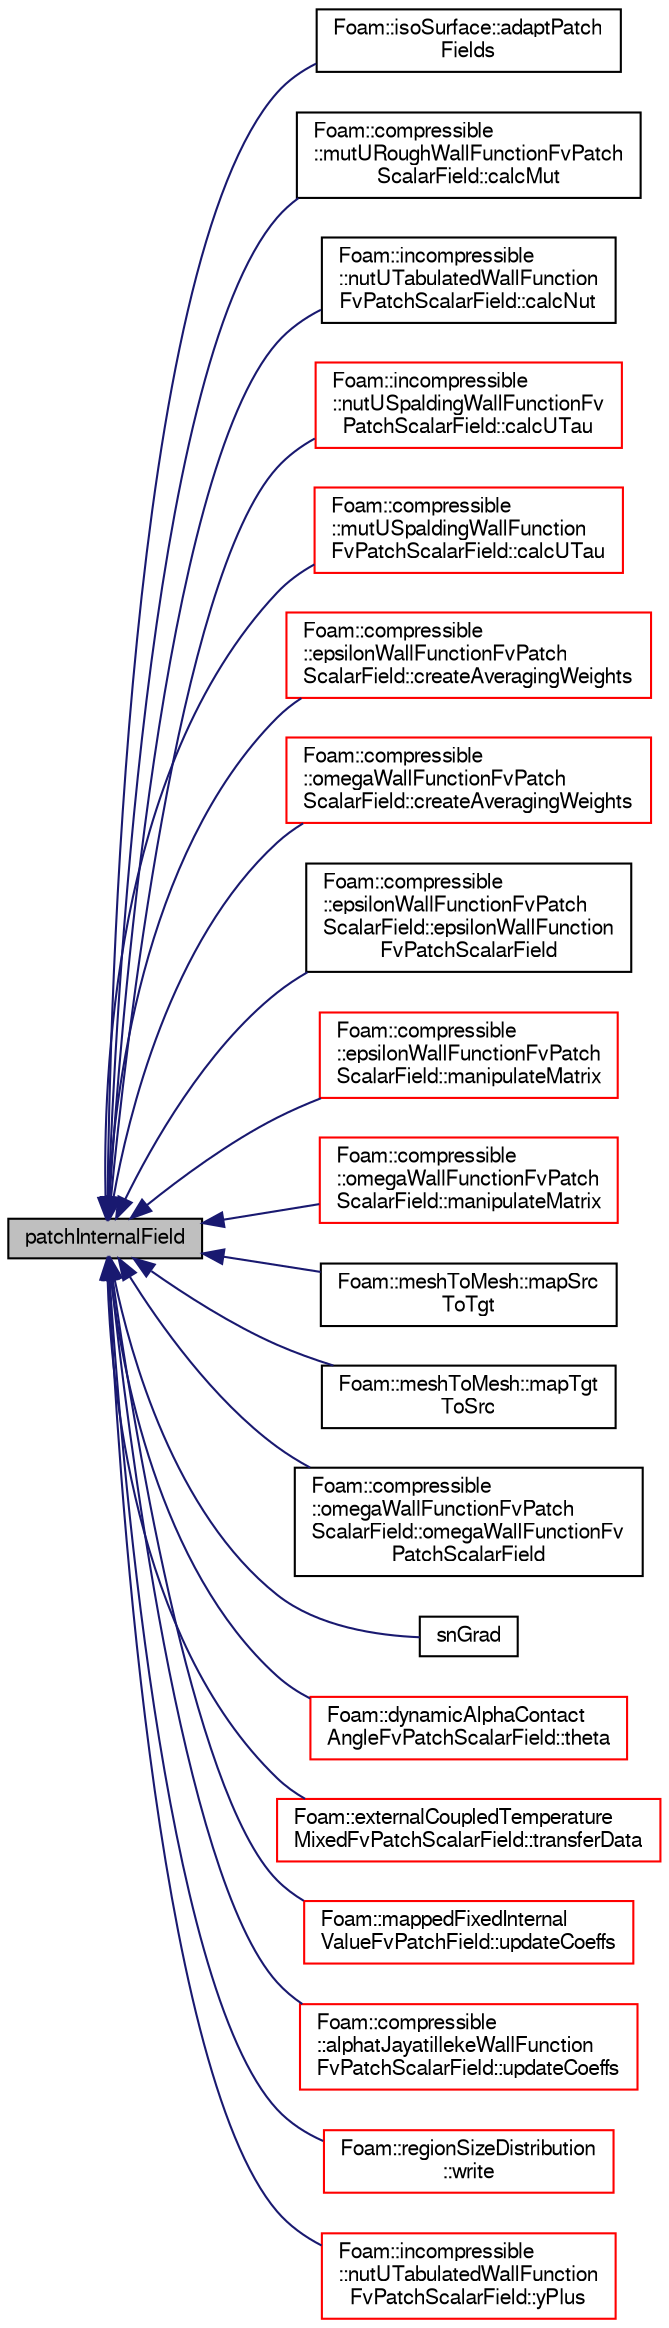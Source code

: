 digraph "patchInternalField"
{
  bgcolor="transparent";
  edge [fontname="FreeSans",fontsize="10",labelfontname="FreeSans",labelfontsize="10"];
  node [fontname="FreeSans",fontsize="10",shape=record];
  rankdir="LR";
  Node1342 [label="patchInternalField",height=0.2,width=0.4,color="black", fillcolor="grey75", style="filled", fontcolor="black"];
  Node1342 -> Node1343 [dir="back",color="midnightblue",fontsize="10",style="solid",fontname="FreeSans"];
  Node1343 [label="Foam::isoSurface::adaptPatch\lFields",height=0.2,width=0.4,color="black",URL="$a29346.html#a1f3e6ea9cc829d5a8fb0f0bb735cc434"];
  Node1342 -> Node1344 [dir="back",color="midnightblue",fontsize="10",style="solid",fontname="FreeSans"];
  Node1344 [label="Foam::compressible\l::mutURoughWallFunctionFvPatch\lScalarField::calcMut",height=0.2,width=0.4,color="black",URL="$a30710.html#a4556308ace319e9b6f84ab3f887a601c",tooltip="Calculate the turbulence viscosity. "];
  Node1342 -> Node1345 [dir="back",color="midnightblue",fontsize="10",style="solid",fontname="FreeSans"];
  Node1345 [label="Foam::incompressible\l::nutUTabulatedWallFunction\lFvPatchScalarField::calcNut",height=0.2,width=0.4,color="black",URL="$a30998.html#a770ef88c60cd370e9d4eacc46f774f07",tooltip="Calculate the turbulence viscosity. "];
  Node1342 -> Node1346 [dir="back",color="midnightblue",fontsize="10",style="solid",fontname="FreeSans"];
  Node1346 [label="Foam::incompressible\l::nutUSpaldingWallFunctionFv\lPatchScalarField::calcUTau",height=0.2,width=0.4,color="red",URL="$a30994.html#a24807ec3405a761fb6380573614a3040",tooltip="Calculate the friction velocity. "];
  Node1342 -> Node1350 [dir="back",color="midnightblue",fontsize="10",style="solid",fontname="FreeSans"];
  Node1350 [label="Foam::compressible\l::mutUSpaldingWallFunction\lFvPatchScalarField::calcUTau",height=0.2,width=0.4,color="red",URL="$a30714.html#a24807ec3405a761fb6380573614a3040",tooltip="Calculate the friction velocity. "];
  Node1342 -> Node1354 [dir="back",color="midnightblue",fontsize="10",style="solid",fontname="FreeSans"];
  Node1354 [label="Foam::compressible\l::epsilonWallFunctionFvPatch\lScalarField::createAveragingWeights",height=0.2,width=0.4,color="red",URL="$a30682.html#a7e3f26a2eb2d1d475fca3c80c5fa26f0",tooltip="Create the averaging weights for cells which are bounded by. "];
  Node1342 -> Node1357 [dir="back",color="midnightblue",fontsize="10",style="solid",fontname="FreeSans"];
  Node1357 [label="Foam::compressible\l::omegaWallFunctionFvPatch\lScalarField::createAveragingWeights",height=0.2,width=0.4,color="red",URL="$a30726.html#a7e3f26a2eb2d1d475fca3c80c5fa26f0",tooltip="Create the averaging weights for cells which are bounded by. "];
  Node1342 -> Node1360 [dir="back",color="midnightblue",fontsize="10",style="solid",fontname="FreeSans"];
  Node1360 [label="Foam::compressible\l::epsilonWallFunctionFvPatch\lScalarField::epsilonWallFunction\lFvPatchScalarField",height=0.2,width=0.4,color="black",URL="$a30682.html#a82aded9843475070853e25b4d3109872",tooltip="Construct from patch, internal field and dictionary. "];
  Node1342 -> Node1361 [dir="back",color="midnightblue",fontsize="10",style="solid",fontname="FreeSans"];
  Node1361 [label="Foam::compressible\l::epsilonWallFunctionFvPatch\lScalarField::manipulateMatrix",height=0.2,width=0.4,color="red",URL="$a30682.html#a3f0cafc1e1afd9a71ada8385e3fa343a",tooltip="Manipulate matrix. "];
  Node1342 -> Node1363 [dir="back",color="midnightblue",fontsize="10",style="solid",fontname="FreeSans"];
  Node1363 [label="Foam::compressible\l::omegaWallFunctionFvPatch\lScalarField::manipulateMatrix",height=0.2,width=0.4,color="red",URL="$a30726.html#a3f0cafc1e1afd9a71ada8385e3fa343a",tooltip="Manipulate matrix. "];
  Node1342 -> Node1365 [dir="back",color="midnightblue",fontsize="10",style="solid",fontname="FreeSans"];
  Node1365 [label="Foam::meshToMesh::mapSrc\lToTgt",height=0.2,width=0.4,color="black",URL="$a29254.html#aa52304bfe65a07b28d83a1ba9a735b0d",tooltip="Interpolate a field with a defined operation. Values. "];
  Node1342 -> Node1366 [dir="back",color="midnightblue",fontsize="10",style="solid",fontname="FreeSans"];
  Node1366 [label="Foam::meshToMesh::mapTgt\lToSrc",height=0.2,width=0.4,color="black",URL="$a29254.html#aac80084ba0ad35909f0979860566cdfd",tooltip="Interpolate a field with a defined operation. Values. "];
  Node1342 -> Node1367 [dir="back",color="midnightblue",fontsize="10",style="solid",fontname="FreeSans"];
  Node1367 [label="Foam::compressible\l::omegaWallFunctionFvPatch\lScalarField::omegaWallFunctionFv\lPatchScalarField",height=0.2,width=0.4,color="black",URL="$a30726.html#ada7b2c53a2f3c6a4823b40ca462403eb",tooltip="Construct from patch, internal field and dictionary. "];
  Node1342 -> Node1368 [dir="back",color="midnightblue",fontsize="10",style="solid",fontname="FreeSans"];
  Node1368 [label="snGrad",height=0.2,width=0.4,color="black",URL="$a22354.html#a26fa471eaa9fecd4e463df35f74e68e3",tooltip="Return patch-normal gradient for coupled-patches. "];
  Node1342 -> Node1369 [dir="back",color="midnightblue",fontsize="10",style="solid",fontname="FreeSans"];
  Node1369 [label="Foam::dynamicAlphaContact\lAngleFvPatchScalarField::theta",height=0.2,width=0.4,color="red",URL="$a30538.html#adb6a61a8ff08b20d8bb17c0fdebbf96c",tooltip="Evaluate and return dynamic contact-angle. "];
  Node1342 -> Node1372 [dir="back",color="midnightblue",fontsize="10",style="solid",fontname="FreeSans"];
  Node1372 [label="Foam::externalCoupledTemperature\lMixedFvPatchScalarField::transferData",height=0.2,width=0.4,color="red",URL="$a30778.html#aaead10f96672ca2a1e5c291111cebf1e",tooltip="Transfer data for external source. "];
  Node1342 -> Node1376 [dir="back",color="midnightblue",fontsize="10",style="solid",fontname="FreeSans"];
  Node1376 [label="Foam::mappedFixedInternal\lValueFvPatchField::updateCoeffs",height=0.2,width=0.4,color="red",URL="$a22166.html#a7e24eafac629d3733181cd942d4c902f",tooltip="Update the coefficients associated with the patch field. "];
  Node1342 -> Node1378 [dir="back",color="midnightblue",fontsize="10",style="solid",fontname="FreeSans"];
  Node1378 [label="Foam::compressible\l::alphatJayatillekeWallFunction\lFvPatchScalarField::updateCoeffs",height=0.2,width=0.4,color="red",URL="$a30670.html#a7e24eafac629d3733181cd942d4c902f",tooltip="Update the coefficients associated with the patch field. "];
  Node1342 -> Node1380 [dir="back",color="midnightblue",fontsize="10",style="solid",fontname="FreeSans"];
  Node1380 [label="Foam::regionSizeDistribution\l::write",height=0.2,width=0.4,color="red",URL="$a28766.html#aac759501cf6c7895a70eecbef0226ae1",tooltip="Calculate the regionSizeDistribution and write. "];
  Node1342 -> Node1382 [dir="back",color="midnightblue",fontsize="10",style="solid",fontname="FreeSans"];
  Node1382 [label="Foam::incompressible\l::nutUTabulatedWallFunction\lFvPatchScalarField::yPlus",height=0.2,width=0.4,color="red",URL="$a30998.html#a0de83d05eb8aabc5f8cf747584ef03c3",tooltip="Calculate and return the yPlus at the boundary. "];
}
